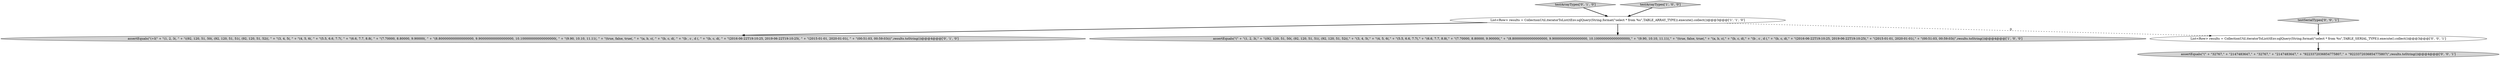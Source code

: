 digraph {
3 [style = filled, label = "testArrayTypes['0', '1', '0']", fillcolor = lightgray, shape = diamond image = "AAA0AAABBB2BBB"];
6 [style = filled, label = "assertEquals(\"(\" + \"32767,\" + \"2147483647,\" + \"32767,\" + \"2147483647,\" + \"9223372036854775807,\" + \"9223372036854775807(\",results.toString())@@@4@@@['0', '0', '1']", fillcolor = lightgray, shape = ellipse image = "AAA0AAABBB3BBB"];
2 [style = filled, label = "testArrayTypes['1', '0', '0']", fillcolor = lightgray, shape = diamond image = "AAA0AAABBB1BBB"];
5 [style = filled, label = "List<Row> results = CollectionUtil.iteratorToList(tEnv.sqlQuery(String.format(\"select * from %s\",TABLE_SERIAL_TYPE)).execute().collect())@@@3@@@['0', '0', '1']", fillcolor = white, shape = ellipse image = "AAA0AAABBB3BBB"];
4 [style = filled, label = "assertEquals(\"(+I(\" + \"(1, 2, 3(, \" + \"((92, 120, 51, 50(, (92, 120, 51, 51(, (92, 120, 51, 52((, \" + \"(3, 4, 5(, \" + \"(4, 5, 6(, \" + \"(5.5, 6.6, 7.7(, \" + \"(6.6, 7.7, 8.8(, \" + \"(7.70000, 8.80000, 9.90000(, \" + \"(8.800000000000000000, 9.900000000000000000, 10.100000000000000000(, \" + \"(9.90, 10.10, 11.11(, \" + \"(true, false, true(, \" + \"(a, b, c(, \" + \"(b, c, d(, \" + \"(b , c , d (, \" + \"(b, c, d(, \" + \"(2016-06-22T19:10:25, 2019-06-22T19:10:25(, \" + \"(2015-01-01, 2020-01-01(, \" + \"(00:51:03, 00:59:03(((\",results.toString())@@@4@@@['0', '1', '0']", fillcolor = lightgray, shape = ellipse image = "AAA0AAABBB2BBB"];
7 [style = filled, label = "testSerialTypes['0', '0', '1']", fillcolor = lightgray, shape = diamond image = "AAA0AAABBB3BBB"];
0 [style = filled, label = "assertEquals(\"(\" + \"(1, 2, 3(,\" + \"((92, 120, 51, 50(, (92, 120, 51, 51(, (92, 120, 51, 52((,\" + \"(3, 4, 5(,\" + \"(4, 5, 6(,\" + \"(5.5, 6.6, 7.7(,\" + \"(6.6, 7.7, 8.8(,\" + \"(7.70000, 8.80000, 9.90000(,\" + \"(8.800000000000000000, 9.900000000000000000, 10.100000000000000000(,\" + \"(9.90, 10.10, 11.11(,\" + \"(true, false, true(,\" + \"(a, b, c(,\" + \"(b, c, d(,\" + \"(b , c , d (,\" + \"(b, c, d(,\" + \"(2016-06-22T19:10:25, 2019-06-22T19:10:25(,\" + \"(2015-01-01, 2020-01-01(,\" + \"(00:51:03, 00:59:03((\",results.toString())@@@4@@@['1', '0', '0']", fillcolor = lightgray, shape = ellipse image = "AAA0AAABBB1BBB"];
1 [style = filled, label = "List<Row> results = CollectionUtil.iteratorToList(tEnv.sqlQuery(String.format(\"select * from %s\",TABLE_ARRAY_TYPE)).execute().collect())@@@3@@@['1', '1', '0']", fillcolor = white, shape = ellipse image = "AAA0AAABBB1BBB"];
1->4 [style = bold, label=""];
7->5 [style = bold, label=""];
1->0 [style = bold, label=""];
1->5 [style = dashed, label="0"];
5->6 [style = bold, label=""];
3->1 [style = bold, label=""];
2->1 [style = bold, label=""];
}
